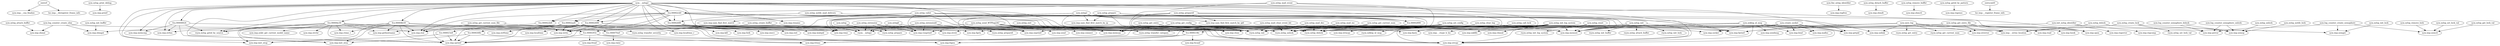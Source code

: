 digraph code {
  "0x000021c8" [label="entry0"];
  "0x000021c8" -> "0x00001e68";
  "0x00001e68" [label="sym.imp.__cxa_finalize"];
  "0x000021c8" -> "0x00001f28";
  "0x00001f28" [label="loc.imp.__deregister_frame_info"];
  "0x000067b4" [label="sym.zylog_print_debug"];
  "0x000067b4" -> "0x00001dc0";
  "0x00001dc0" [label="sym.imp.printf"];
  "0x00006b6c" [label="sym.zylog_attach_buffer"];
  "0x00006b6c" -> "0x00001e44";
  "0x00001e44" [label="sym.imp.shmat"];
  "0x000064cc" [label="sym.fini_zylog_identifier"];
  "0x000064cc" -> "0x0000215c";
  "0x0000215c" [label="sym.imp.regfree"];
  "0x00006840" [label="sym.zylog_send_WTPlog2AC"];
  "0x00006840" -> "0x00001e50";
  "0x00001e50" [label="sym.imp.memcpy"];
  "0x00006840" -> "0x00002024";
  "0x00002024" [label="sym.imp.memset"];
  "0x00006840" -> "0x00001e98";
  "0x00001e98" [label="sym.imp.socket"];
  "0x00006840" -> "0x00001eec";
  "0x00001eec" [label="sym.imp.fprintf"];
  "0x00006840" -> "0x00001d9c";
  "0x00001d9c" [label="sym.imp.strcpy"];
  "0x00006840" -> "0x00001dcc";
  "0x00001dcc" [label="sym.imp.connect"];
  "0x00006840" -> "0x000021a4";
  "0x000021a4" [label="sym.imp.close"];
  "0x00006840" -> "0x00001e8c";
  "0x00001e8c" [label="sym.imp.vsnprintf"];
  "0x00006840" -> "0x00001dfc";
  "0x00001dfc" [label="sym.imp.snprintf"];
  "0x00006840" -> "0x0000212c";
  "0x0000212c" [label="sym.imp.strlen"];
  "0x00006840" -> "0x00001ebc";
  "0x00001ebc" [label="sym.imp.send"];
  "0x000051d8" [label="sym.__zylog2"];
  "0x000051d8" -> "0x000020e4";
  "0x000020e4" [label="rsym.zylog_init"];
  "0x000051d8" -> "0x00002120";
  "0x00002120" [label="sym.imp.inet_ntop"];
  "0x000051d8" -> "0x00002084";
  "0x00002084" [label="sym.imp.sprintf"];
  "0x000051d8" -> "0x0000203c";
  "0x0000203c" [label="sym.imp.inet_ntoa"];
  "0x000051d8" -> "0x00001eec";
  "0x00001eec" [label="sym.imp.fprintf"];
  "0x000051d8" -> "0x000020f0";
  "0x000020f0" [label="rsym.zylog_dolock"];
  "0x000051d8" -> "0x00001e20";
  "0x00001e20" [label="sym.imp.getpid"];
  "0x000051d8" -> "0x0000200c";
  "0x0000200c" [label="sym.imp.fopen"];
  "0x000051d8" -> "0x00002144";
  "0x00002144" [label="rsym.zylog_unlock"];
  "0x000051d8" -> "0x00001e38";
  "0x00001e38" [label="sym.imp.fgets"];
  "0x000051d8" -> "0x00002030";
  "0x00002030" [label="sym.imp.fclose"];
  "0x000051d8" -> "0x00002cb0";
  "0x00002cb0" [label="fcn.00002cb0"];
  "0x000051d8" -> "0x0000212c";
  "0x0000212c" [label="sym.imp.strlen"];
  "0x000051d8" -> "0x00004924";
  "0x00004924" [label="fcn.00004924"];
  "0x000051d8" -> "0x0000206c";
  "0x0000206c" [label="rsym.zylog_getid_by_source"];
  "0x000051d8" -> "0x00001fac";
  "0x00001fac" [label="sym.imp.memcmp"];
  "0x000051d8" -> "0x00001e50";
  "0x00001e50" [label="sym.imp.memcpy"];
  "0x000051d8" -> "0x00002138";
  "0x00002138" [label="sym.imp.open"];
  "0x000051d8" -> "0x00002498";
  "0x00002498" [label="fcn.00002498"];
  "0x000051d8" -> "0x000022b8";
  "0x000022b8" [label="fcn.000022b8"];
  "0x000051d8" -> "0x00002ae8";
  "0x00002ae8" [label="fcn.00002ae8"];
  "0x000051d8" -> "0x000021a4";
  "0x000021a4" [label="sym.imp.close"];
  "0x000051d8" -> "0x00001ed4";
  "0x00001ed4" [label="sym.imp.rename"];
  "0x000051d8" -> "0x000020d8";
  "0x000020d8" [label="sym.imp.stat"];
  "0x000051d8" -> "0x000026f8";
  "0x000026f8" [label="fcn.000026f8"];
  "0x000051d8" -> "0x00004b18";
  "0x00004b18" [label="fcn.00004b18"];
  "0x000051d8" -> "0x00004e30";
  "0x00004e30" [label="fcn.00004e30"];
  "0x000051d8" -> "0x00001ee0";
  "0x00001ee0" [label="sym.imp.write"];
  "0x000046a4" [label="sym.zylog_mail_dec"];
  "0x000046a4" -> "0x000020e4";
  "0x000020e4" [label="rsym.zylog_init"];
  "0x000046a4" -> "0x000020f0";
  "0x000020f0" [label="rsym.zylog_dolock"];
  "0x000046a4" -> "0x00002144";
  "0x00002144" [label="rsym.zylog_unlock"];
  "0x00006528" [label="sym.zylog_get_entry_file"];
  "0x00006528" -> "0x00002138";
  "0x00002138" [label="sym.imp.open"];
  "0x00006528" -> "0x000020fc";
  "0x000020fc" [label="sym.imp.__errno_location"];
  "0x00006528" -> "0x00001de4";
  "0x00001de4" [label="sym.imp.strerror"];
  "0x00006528" -> "0x00001eec";
  "0x00001eec" [label="sym.imp.fprintf"];
  "0x00006528" -> "0x00001ea4";
  "0x00001ea4" [label="sym.imp.lseek"];
  "0x00006528" -> "0x00001f64";
  "0x00001f64" [label="sym.imp.read"];
  "0x00006528" -> "0x000021a4";
  "0x000021a4" [label="sym.imp.close"];
  "0x00006aa4" [label="sym.zylog_create_buffer"];
  "0x00006aa4" -> "0x00001f4c";
  "0x00001f4c" [label="sym.imp.shmget"];
  "0x00006aa4" -> "0x000020fc";
  "0x000020fc" [label="sym.imp.__errno_location"];
  "0x0000408c" [label="sym.zylog_clear_log"];
  "0x0000408c" -> "0x000020e4";
  "0x000020e4" [label="rsym.zylog_init"];
  "0x0000408c" -> "0x000020f0";
  "0x000020f0" [label="rsym.zylog_dolock"];
  "0x0000408c" -> "0x00002024";
  "0x00002024" [label="sym.imp.memset"];
  "0x0000408c" -> "0x00002144";
  "0x00002144" [label="rsym.zylog_unlock"];
  "0x00007000" [label="sym.log_counter_semaphore_dolock"];
  "0x00007000" -> "0x00002108";
  "0x00002108" [label="sym.imp.semop"];
  "0x00007000" -> "0x00001e5c";
  "0x00001e5c" [label="sym.imp.perror"];
  "0x00004488" [label="sym.zylog_mail_clear_event_bit"];
  "0x00004488" -> "0x000020e4";
  "0x000020e4" [label="rsym.zylog_init"];
  "0x00004488" -> "0x000020f0";
  "0x000020f0" [label="rsym.zylog_dolock"];
  "0x00004488" -> "0x00002144";
  "0x00002144" [label="rsym.zylog_unlock"];
  "0x00003868" [label="sym.zylog_get_config"];
  "0x00003868" -> "0x000020e4";
  "0x000020e4" [label="rsym.zylog_init"];
  "0x00003868" -> "0x000020f0";
  "0x000020f0" [label="rsym.zylog_dolock"];
  "0x00003868" -> "0x00001e50";
  "0x00001e50" [label="sym.imp.memcpy"];
  "0x00003868" -> "0x00002144";
  "0x00002144" [label="rsym.zylog_unlock"];
  "0x00006f3c" [label="sym.log_counter_create_semaphore"];
  "0x00006f3c" -> "0x00001e14";
  "0x00001e14" [label="sym.imp.semget"];
  "0x00006f3c" -> "0x00001e5c";
  "0x00001e5c" [label="sym.imp.perror"];
  "0x00006f3c" -> "0x00001e74";
  "0x00001e74" [label="sym.imp.semctl"];
  "0x00005d88" [label="sym.zylog_valist"];
  "0x00005d88" -> "0x000020e4";
  "0x000020e4" [label="rsym.zylog_init"];
  "0x00005d88" -> "0x00002890";
  "0x00002890" [label="fcn.00002890"];
  "0x00005d88" -> "0x00001e08";
  "0x00001e08" [label="sym.imp.uam_find_first_match"];
  "0x00005d88" -> "0x00002024";
  "0x00002024" [label="sym.imp.memset"];
  "0x00005d88" -> "0x00002054";
  "0x00002054" [label="sym.imp.time"];
  "0x00005d88" -> "0x00001e8c";
  "0x00001e8c" [label="sym.imp.vsnprintf"];
  "0x00005d88" -> "0x00001dfc";
  "0x00001dfc" [label="sym.imp.snprintf"];
  "0x00005d88" -> "0x00001df0";
  "0x00001df0" [label="rsym.__zylog2"];
  "0x00006010" [label="sym.zylog_extension"];
  "0x00006010" -> "0x00001f88";
  "0x00001f88" [label="rsym.zylog_prepare"];
  "0x00006010" -> "0x00001dfc";
  "0x00001dfc" [label="sym.imp.snprintf"];
  "0x00006010" -> "0x00001e8c";
  "0x00001e8c" [label="sym.imp.vsnprintf"];
  "0x00006010" -> "0x00001df0";
  "0x00001df0" [label="rsym.__zylog2"];
  "0x00002fa4" [label="sym.create_socket"];
  "0x00002fa4" -> "0x00001e98";
  "0x00001e98" [label="sym.imp.socket"];
  "0x00002fa4" -> "0x00002024";
  "0x00002024" [label="sym.imp.memset"];
  "0x00002fa4" -> "0x00001e20";
  "0x00001e20" [label="sym.imp.getpid"];
  "0x00002fa4" -> "0x00001f04";
  "0x00001f04" [label="sym.imp.bind"];
  "0x00002fa4" -> "0x00001e80";
  "0x00001e80" [label="sym.imp.malloc"];
  "0x00002fa4" -> "0x00001d9c";
  "0x00001d9c" [label="sym.imp.strcpy"];
  "0x00006674" [label="sym.save_log"];
  "0x00006674" -> "0x00001fa0";
  "0x00001fa0" [label="sym.imp.unlink"];
  "0x00006674" -> "0x00002138";
  "0x00002138" [label="sym.imp.open"];
  "0x00006674" -> "0x0000218c";
  "0x0000218c" [label="rsym.zylog_get_current_num"];
  "0x00006674" -> "0x000020fc";
  "0x000020fc" [label="sym.imp.__errno_location"];
  "0x00006674" -> "0x00001de4";
  "0x00001de4" [label="sym.imp.strerror"];
  "0x00006674" -> "0x00001eec";
  "0x00001eec" [label="sym.imp.fprintf"];
  "0x00006674" -> "0x00001f7c";
  "0x00001f7c" [label="rsym.zylog_get_entry"];
  "0x00006674" -> "0x00001ee0";
  "0x00001ee0" [label="sym.imp.write"];
  "0x00006674" -> "0x000021a4";
  "0x000021a4" [label="sym.imp.close"];
  "0x00006d34" [label="sym.zylog_create_lock"];
  "0x00006d34" -> "0x00001e14";
  "0x00001e14" [label="sym.imp.semget"];
  "0x00006d34" -> "0x000020fc";
  "0x000020fc" [label="sym.imp.__errno_location"];
  "0x00006d34" -> "0x00002000";
  "0x00002000" [label="rsym.zylog_set_lock_val"];
  "0x00005f98" [label="sym.zylog6"];
  "0x00005f98" -> "0x00002150";
  "0x00002150" [label="rsym.zylog_prepare6"];
  "0x00005f98" -> "0x00001e8c";
  "0x00001e8c" [label="sym.imp.vsnprintf"];
  "0x00005f98" -> "0x00001df0";
  "0x00001df0" [label="rsym.__zylog2"];
  "0x000030d8" [label="sym.zyklog_nl_msg"];
  "0x000030d8" -> "0x000020b4";
  "0x000020b4" [label="rsym.zylog_transfer_category"];
  "0x000030d8" -> "0x00002084";
  "0x00002084" [label="sym.imp.sprintf"];
  "0x000030d8" -> "0x00001e98";
  "0x00001e98" [label="sym.imp.socket"];
  "0x000030d8" -> "0x00002024";
  "0x00002024" [label="sym.imp.memset"];
  "0x000030d8" -> "0x00001e20";
  "0x00001e20" [label="sym.imp.getpid"];
  "0x000030d8" -> "0x00001f04";
  "0x00001f04" [label="sym.imp.bind"];
  "0x000030d8" -> "0x00001e80";
  "0x00001e80" [label="sym.imp.malloc"];
  "0x000030d8" -> "0x00001d9c";
  "0x00001d9c" [label="sym.imp.strcpy"];
  "0x000030d8" -> "0x00001f70";
  "0x00001f70" [label="sym.imp.sendmsg"];
  "0x00006b10" [label="sym.zylog_init_buffer"];
  "0x00006b10" -> "0x00001f4c";
  "0x00001f4c" [label="sym.imp.shmget"];
  "0x00006bbc" [label="sym.zylog_detach_buffer"];
  "0x00006bbc" -> "0x00001f34";
  "0x00001f34" [label="sym.imp.shmdt"];
  "0x00004750" [label="sym.zylog_mail_inc"];
  "0x00004750" -> "0x000020e4";
  "0x000020e4" [label="rsym.zylog_init"];
  "0x00004750" -> "0x000020f0";
  "0x000020f0" [label="rsym.zylog_dolock"];
  "0x00004750" -> "0x00002144";
  "0x00002144" [label="rsym.zylog_unlock"];
  "0x00003ebc" [label="sym.zylog_get_entry"];
  "0x00003ebc" -> "0x000020e4";
  "0x000020e4" [label="rsym.zylog_init"];
  "0x00003ebc" -> "0x000020f0";
  "0x000020f0" [label="rsym.zylog_dolock"];
  "0x00003ebc" -> "0x00001e50";
  "0x00001e50" [label="sym.imp.memcpy"];
  "0x00003ebc" -> "0x00002144";
  "0x00002144" [label="rsym.zylog_unlock"];
  "0x00006ef8" [label="sym.zylog_remove_lock"];
  "0x00006ef8" -> "0x00001e74";
  "0x00001e74" [label="sym.imp.semctl"];
  "0x00004180" [label="sym.zylog_prepare"];
  "0x00004180" -> "0x000020e4";
  "0x000020e4" [label="rsym.zylog_init"];
  "0x00004180" -> "0x00002890";
  "0x00002890" [label="fcn.00002890"];
  "0x00004180" -> "0x00002060";
  "0x00002060" [label="sym.imp.uam_find_first_match_by_ip"];
  "0x00004180" -> "0x00002024";
  "0x00002024" [label="sym.imp.memset"];
  "0x00004180" -> "0x00002054";
  "0x00002054" [label="sym.imp.time"];
  "0x00004180" -> "0x00001dfc";
  "0x00001dfc" [label="sym.imp.snprintf"];
  "0x0000333c" [label="sym.zylog_call_lock"];
  "0x0000333c" -> "0x000020f0";
  "0x000020f0" [label="rsym.zylog_dolock"];
  "0x00006c04" [label="sym.zylog_remove_buffer"];
  "0x00006c04" -> "0x00001dd8";
  "0x00001dd8" [label="sym.imp.shmctl"];
  "0x00006c54" [label="sym.zylog_init_lock"];
  "0x00006c54" -> "0x00001e14";
  "0x00001e14" [label="sym.imp.semget"];
  "0x000037d8" [label="sym.zylog_reset"];
  "0x000037d8" -> "0x000020e4";
  "0x000020e4" [label="rsym.zylog_init"];
  "0x000037d8" -> "0x000020f0";
  "0x000020f0" [label="rsym.zylog_dolock"];
  "0x000037d8" -> "0x00002024";
  "0x00002024" [label="sym.imp.memset"];
  "0x000037d8" -> "0x000021b0";
  "0x000021b0" [label="rsym.zylog_init_log_system"];
  "0x000037d8" -> "0x00002144";
  "0x00002144" [label="rsym.zylog_unlock"];
  "0x00006cf0" [label="sym.zylog_set_lock_val"];
  "0x00006cf0" -> "0x00001e74";
  "0x00001e74" [label="sym.imp.semctl"];
  "0x000039f4" [label="sym.zylog_set_config"];
  "0x000039f4" -> "0x000020e4";
  "0x000020e4" [label="rsym.zylog_init"];
  "0x000039f4" -> "0x000020f0";
  "0x000020f0" [label="rsym.zylog_dolock"];
  "0x000039f4" -> "0x00001f10";
  "0x00001f10" [label="rsym.zyklog_nl_msg"];
  "0x000039f4" -> "0x00001d9c";
  "0x00001d9c" [label="sym.imp.strcpy"];
  "0x000039f4" -> "0x00001f94";
  "0x00001f94" [label="sym.imp.strncpy"];
  "0x000039f4" -> "0x00001e50";
  "0x00001e50" [label="sym.imp.memcpy"];
  "0x000039f4" -> "0x00002144";
  "0x00002144" [label="rsym.zylog_unlock"];
  "0x000060f0" [label="sym.zylog_extension6"];
  "0x000060f0" -> "0x00002150";
  "0x00002150" [label="rsym.zylog_prepare6"];
  "0x000060f0" -> "0x00001dfc";
  "0x00001dfc" [label="sym.imp.snprintf"];
  "0x000060f0" -> "0x00001e8c";
  "0x00001e8c" [label="sym.imp.vsnprintf"];
  "0x000060f0" -> "0x00001df0";
  "0x00001df0" [label="rsym.__zylog2"];
  "0x00006ea4" [label="sym.zylog_notify_lock"];
  "0x00006ea4" -> "0x00002108";
  "0x00002108" [label="sym.imp.semop"];
  "0x000047fc" [label="sym.zylog_exit"];
  "0x000047fc" -> "0x000021a4";
  "0x000021a4" [label="sym.imp.close"];
  "0x00006f8c" [label="sym.log_counter_create_shm"];
  "0x00006f8c" -> "0x00001f4c";
  "0x00001f4c" [label="sym.imp.shmget"];
  "0x00006f8c" -> "0x00001e5c";
  "0x00001e5c" [label="sym.imp.perror"];
  "0x00006f8c" -> "0x00001e44";
  "0x00001e44" [label="sym.imp.shmat"];
  "0x00006300" [label="sym.zylog_getid_by_pattern"];
  "0x00006300" -> "0x00002048";
  "0x00002048" [label="sym.imp.regexec"];
  "0x00006cac" [label="sym.zylog_get_lock_val"];
  "0x00006cac" -> "0x00001e74";
  "0x00001e74" [label="sym.imp.semctl"];
  "0x000045b8" [label="sym.zylog_mail_event"];
  "0x000045b8" -> "0x000020e4";
  "0x000020e4" [label="rsym.zylog_init"];
  "0x000045b8" -> "0x000020f0";
  "0x000020f0" [label="rsym.zylog_dolock"];
  "0x000045b8" -> "0x00002cb0";
  "0x00002cb0" [label="fcn.00002cb0"];
  "0x000045b8" -> "0x00002144";
  "0x00002144" [label="rsym.zylog_unlock"];
  "0x000061d0" [label="sym.zylog2"];
  "0x000061d0" -> "0x000020e4";
  "0x000020e4" [label="rsym.zylog_init"];
  "0x000061d0" -> "0x00002890";
  "0x00002890" [label="fcn.00002890"];
  "0x000061d0" -> "0x00002168";
  "0x00002168" [label="sym.imp.uam_find_first_match_by_ip6"];
  "0x000061d0" -> "0x00002060";
  "0x00002060" [label="sym.imp.uam_find_first_match_by_ip"];
  "0x000061d0" -> "0x00001d9c";
  "0x00001d9c" [label="sym.imp.strcpy"];
  "0x000061d0" -> "0x00002054";
  "0x00002054" [label="sym.imp.time"];
  "0x000061d0" -> "0x00001df0";
  "0x00001df0" [label="rsym.__zylog2"];
  "0x000065f8" [label="sym.zylog_get_current_num_file"];
  "0x000065f8" -> "0x000020d8";
  "0x000020d8" [label="sym.imp.stat"];
  "0x000065f8" -> "0x000070a0";
  "0x000070a0" [label="fcn.000070a0"];
  "0x000070a0" [label="fcn.000070a0"];
  "0x000070a0" -> "0x000021bc";
  "0x000021bc" [label="sym.imp.raise"];
  "0x0000464c" [label="sym.zylog_notify_mail_delivery"];
  "0x0000464c" -> "0x000020e4";
  "0x000020e4" [label="rsym.zylog_init"];
  "0x0000464c" -> "0x000026f8";
  "0x000026f8" [label="fcn.000026f8"];
  "0x00007050" [label="sym.log_counter_semaphore_unlock"];
  "0x00007050" -> "0x00002108";
  "0x00002108" [label="sym.imp.semop"];
  "0x00007050" -> "0x00001e5c";
  "0x00001e5c" [label="sym.imp.perror"];
  "0x00006414" [label="sym.init_zylog_identifier"];
  "0x00006414" -> "0x00001ff4";
  "0x00001ff4" [label="sym.imp.regcomp"];
  "0x00006414" -> "0x00002090";
  "0x00002090" [label="sym.imp.regerror"];
  "0x00006414" -> "0x00001eec";
  "0x00001eec" [label="sym.imp.fprintf"];
  "0x0000369c" [label="sym.zylog_init"];
  "0x0000369c" -> "0x00001fdc";
  "0x00001fdc" [label="rsym.zylog_init_lock"];
  "0x0000369c" -> "0x00001f40";
  "0x00001f40" [label="rsym.zylog_init_buffer"];
  "0x0000369c" -> "0x00001da8";
  "0x00001da8" [label="rsym.zylog_attach_buffer"];
  "0x0000369c" -> "0x0000293c";
  "0x0000293c" [label="fcn.0000293c"];
  "0x0000369c" -> "0x0000238c";
  "0x0000238c" [label="fcn.0000238c"];
  "0x0000369c" -> "0x00002180";
  "0x00002180" [label="sym.imp.fputs"];
  "0x0000369c" -> "0x00002024";
  "0x00002024" [label="sym.imp.memset"];
  "0x0000369c" -> "0x00001d9c";
  "0x00001d9c" [label="sym.imp.strcpy"];
  "0x0000293c" [label="fcn.0000293c"];
  "0x0000293c" -> "0x0000200c";
  "0x0000200c" [label="sym.imp.fopen"];
  "0x0000293c" -> "0x00001fd0";
  "0x00001fd0" [label="sym.imp.fread"];
  "0x0000293c" -> "0x00002030";
  "0x00002030" [label="sym.imp.fclose"];
  "0x0000293c" -> "0x00002084";
  "0x00002084" [label="sym.imp.sprintf"];
  "0x0000238c" [label="fcn.0000238c"];
  "0x0000238c" -> "0x0000200c";
  "0x0000200c" [label="sym.imp.fopen"];
  "0x0000238c" -> "0x00001e2c";
  "0x00001e2c" [label="sym.imp.fscanf"];
  "0x0000238c" -> "0x00002030";
  "0x00002030" [label="sym.imp.fclose"];
  "0x00006db8" [label="sym.zylog_dolock"];
  "0x00006db8" -> "0x00002108";
  "0x00002108" [label="sym.imp.semop"];
  "0x00006db8" -> "0x000020fc";
  "0x000020fc" [label="sym.imp.__errno_location"];
  "0x00005f20" [label="sym.zylog"];
  "0x00005f20" -> "0x00001f88";
  "0x00001f88" [label="rsym.zylog_prepare"];
  "0x00005f20" -> "0x00001e8c";
  "0x00001e8c" [label="sym.imp.vsnprintf"];
  "0x00005f20" -> "0x00001df0";
  "0x00001df0" [label="rsym.__zylog2"];
  "0x00006e50" [label="sym.zylog_unlock"];
  "0x00006e50" -> "0x00002108";
  "0x00002108" [label="sym.imp.semop"];
  "0x000042dc" [label="sym.zylog_prepare6"];
  "0x000042dc" -> "0x000020e4";
  "0x000020e4" [label="rsym.zylog_init"];
  "0x000042dc" -> "0x00002890";
  "0x00002890" [label="fcn.00002890"];
  "0x000042dc" -> "0x00002168";
  "0x00002168" [label="sym.imp.uam_find_first_match_by_ip6"];
  "0x000042dc" -> "0x00002024";
  "0x00002024" [label="sym.imp.memset"];
  "0x000042dc" -> "0x00002054";
  "0x00002054" [label="sym.imp.time"];
  "0x000042dc" -> "0x00001dfc";
  "0x00001dfc" [label="sym.imp.snprintf"];
  "0x00003fd8" [label="sym.zylog_get_current_num"];
  "0x00003fd8" -> "0x000020e4";
  "0x000020e4" [label="rsym.zylog_init"];
  "0x00003fd8" -> "0x000020f0";
  "0x000020f0" [label="rsym.zylog_dolock"];
  "0x00003fd8" -> "0x00002144";
  "0x00002144" [label="rsym.zylog_unlock"];
  "0x0000338c" [label="sym.zylog_init_log_system"];
  "0x0000338c" -> "0x0000200c";
  "0x0000200c" [label="sym.imp.fopen"];
  "0x0000338c" -> "0x00002180";
  "0x00002180" [label="sym.imp.fputs"];
  "0x0000338c" -> "0x00001f58";
  "0x00001f58" [label="sym.imp.strstr"];
  "0x0000338c" -> "0x000020a8";
  "0x000020a8" [label="sym.imp.__ctype_b_loc"];
  "0x0000338c" -> "0x00001dfc";
  "0x00001dfc" [label="sym.imp.snprintf"];
  "0x0000338c" -> "0x00001e38";
  "0x00001e38" [label="sym.imp.fgets"];
  "0x0000338c" -> "0x00002030";
  "0x00002030" [label="sym.imp.fclose"];
  "0x0000338c" -> "0x00001e50";
  "0x00001e50" [label="sym.imp.memcpy"];
  "0x0000338c" -> "0x00002024";
  "0x00002024" [label="sym.imp.memset"];
  "0x0000338c" -> "0x00001d9c";
  "0x00001d9c" [label="sym.imp.strcpy"];
  "0x0000338c" -> "0x00001f1c";
  "0x00001f1c" [label="sym.imp.mkfifo"];
  "0x0000338c" -> "0x00001ec8";
  "0x00001ec8" [label="sym.imp.chmod"];
  "0x00002244" [label="entry.init0"];
  "0x00002244" -> "0x00002198";
  "0x00002198" [label="loc.imp.__register_frame_info"];
  "0x000023e8" [label="fcn.000023e8"];
  "0x000023e8" -> "0x00002120";
  "0x00002120" [label="sym.imp.inet_ntop"];
  "0x000023e8" -> "0x00002084";
  "0x00002084" [label="sym.imp.sprintf"];
  "0x0000268c" [label="fcn.0000268c"];
  "0x0000268c" -> "0x0000203c";
  "0x0000203c" [label="sym.imp.inet_ntoa"];
  "0x0000268c" -> "0x00002084";
  "0x00002084" [label="sym.imp.sprintf"];
  "0x0000268c" -> "0x00001d9c";
  "0x00001d9c" [label="sym.imp.strcpy"];
  "0x00002498" [label="fcn.00002498"];
  "0x00002498" -> "0x00002078";
  "0x00002078" [label="sym.imp.gethostname"];
  "0x00002498" -> "0x00002054";
  "0x00002054" [label="sym.imp.time"];
  "0x00002498" -> "0x00002018";
  "0x00002018" [label="sym.imp.localtime"];
  "0x00002498" -> "0x000020cc";
  "0x000020cc" [label="sym.imp.strftime"];
  "0x00002498" -> "0x00001f58";
  "0x00001f58" [label="sym.imp.strstr"];
  "0x00002498" -> "0x00002084";
  "0x00002084" [label="sym.imp.sprintf"];
  "0x00002498" -> "0x00001ee0";
  "0x00001ee0" [label="sym.imp.write"];
  "0x000022b8" [label="fcn.000022b8"];
  "0x000022b8" -> "0x00002084";
  "0x00002084" [label="sym.imp.sprintf"];
  "0x000022b8" -> "0x00001ee0";
  "0x00001ee0" [label="sym.imp.write"];
  "0x00002ae8" [label="fcn.00002ae8"];
  "0x00002ae8" -> "0x000020d8";
  "0x000020d8" [label="sym.imp.stat"];
  "0x00002ae8" -> "0x000020c0";
  "0x000020c0" [label="sym.imp.localtime_r"];
  "0x00002ae8" -> "0x000020cc";
  "0x000020cc" [label="sym.imp.strftime"];
  "0x00002ae8" -> "0x000023e8";
  "0x000023e8" [label="fcn.000023e8"];
  "0x00002ae8" -> "0x0000268c";
  "0x0000268c" [label="fcn.0000268c"];
  "0x00002ae8" -> "0x00001eb0";
  "0x00001eb0" [label="rsym.zylog_transfer_severity"];
  "0x00002ae8" -> "0x000020b4";
  "0x000020b4" [label="rsym.zylog_transfer_category"];
  "0x00002ae8" -> "0x00002084";
  "0x00002084" [label="sym.imp.sprintf"];
  "0x00002ae8" -> "0x00001ee0";
  "0x00001ee0" [label="sym.imp.write"];
  "0x000026f8" [label="fcn.000026f8"];
  "0x000026f8" -> "0x0000238c";
  "0x0000238c" [label="fcn.0000238c"];
  "0x000026f8" -> "0x00001ef8";
  "0x00001ef8" [label="sym.imp.kill"];
  "0x000026f8" -> "0x000020fc";
  "0x000020fc" [label="sym.imp.__errno_location"];
  "0x000026f8" -> "0x00002180";
  "0x00002180" [label="sym.imp.fputs"];
  "0x000026f8" -> "0x00001fb8";
  "0x00001fb8" [label="sym.imp.fork"];
  "0x000026f8" -> "0x00001fc4";
  "0x00001fc4" [label="sym.imp.execv"];
  "0x000026f8" -> "0x00002114";
  "0x00002114" [label="sym.imp.exit"];
  "0x000026f8" -> "0x00001db4";
  "0x00001db4" [label="sym.imp.waitpid"];
  "0x000026f8" -> "0x00001eec";
  "0x00001eec" [label="sym.imp.fprintf"];
  "0x00002890" [label="fcn.00002890"];
  "0x00002890" -> "0x000020f0";
  "0x000020f0" [label="rsym.zylog_dolock"];
  "0x00002890" -> "0x00002144";
  "0x00002144" [label="rsym.zylog_unlock"];
  "0x00002cb0" [label="fcn.00002cb0"];
  "0x00002cb0" -> "0x00002084";
  "0x00002084" [label="sym.imp.sprintf"];
  "0x00002cb0" -> "0x00002138";
  "0x00002138" [label="sym.imp.open"];
  "0x00002cb0" -> "0x00001eec";
  "0x00001eec" [label="sym.imp.fprintf"];
  "0x00002cb0" -> "0x00002498";
  "0x00002498" [label="fcn.00002498"];
  "0x00002cb0" -> "0x000022b8";
  "0x000022b8" [label="fcn.000022b8"];
  "0x00002cb0" -> "0x00002ae8";
  "0x00002ae8" [label="fcn.00002ae8"];
  "0x00002cb0" -> "0x00001ee0";
  "0x00001ee0" [label="sym.imp.write"];
  "0x00002cb0" -> "0x000021a4";
  "0x000021a4" [label="sym.imp.close"];
  "0x00002cb0" -> "0x00001fa0";
  "0x00001fa0" [label="sym.imp.unlink"];
  "0x00002cb0" -> "0x00001ed4";
  "0x00001ed4" [label="sym.imp.rename"];
  "0x00002cb0" -> "0x000020d8";
  "0x000020d8" [label="sym.imp.stat"];
  "0x00002cb0" -> "0x000026f8";
  "0x000026f8" [label="fcn.000026f8"];
  "0x00004924" [label="fcn.00004924"];
  "0x00004924" -> "0x0000212c";
  "0x0000212c" [label="sym.imp.strlen"];
  "0x00004924" -> "0x0000206c";
  "0x0000206c" [label="rsym.zylog_getid_by_source"];
  "0x00004924" -> "0x00002084";
  "0x00002084" [label="sym.imp.sprintf"];
  "0x00004924" -> "0x00001fac";
  "0x00001fac" [label="sym.imp.memcmp"];
  "0x00004924" -> "0x00001e50";
  "0x00001e50" [label="sym.imp.memcpy"];
  "0x00004b18" [label="fcn.00004b18"];
  "0x00004b18" -> "0x000020d8";
  "0x000020d8" [label="sym.imp.stat"];
  "0x00004b18" -> "0x00002078";
  "0x00002078" [label="sym.imp.gethostname"];
  "0x00004b18" -> "0x0000209c";
  "0x0000209c" [label="sym.imp.ctime_r"];
  "0x00004b18" -> "0x0000206c";
  "0x0000206c" [label="rsym.zylog_getid_by_source"];
  "0x00004b18" -> "0x00002120";
  "0x00002120" [label="sym.imp.inet_ntop"];
  "0x00004b18" -> "0x0000203c";
  "0x0000203c" [label="sym.imp.inet_ntoa"];
  "0x00004b18" -> "0x00001d9c";
  "0x00001d9c" [label="sym.imp.strcpy"];
  "0x00004b18" -> "0x0000293c";
  "0x0000293c" [label="fcn.0000293c"];
  "0x00004b18" -> "0x00002084";
  "0x00002084" [label="sym.imp.sprintf"];
  "0x00004e30" [label="fcn.00004e30"];
  "0x00004e30" -> "0x000020d8";
  "0x000020d8" [label="sym.imp.stat"];
  "0x00004e30" -> "0x00002078";
  "0x00002078" [label="sym.imp.gethostname"];
  "0x00004e30" -> "0x0000209c";
  "0x0000209c" [label="sym.imp.ctime_r"];
  "0x00004e30" -> "0x0000206c";
  "0x0000206c" [label="rsym.zylog_getid_by_source"];
  "0x00004e30" -> "0x00002120";
  "0x00002120" [label="sym.imp.inet_ntop"];
  "0x00004e30" -> "0x0000203c";
  "0x0000203c" [label="sym.imp.inet_ntoa"];
  "0x00004e30" -> "0x00001d9c";
  "0x00001d9c" [label="sym.imp.strcpy"];
  "0x00004e30" -> "0x0000293c";
  "0x0000293c" [label="fcn.0000293c"];
  "0x00004e30" -> "0x00001fe8";
  "0x00001fe8" [label="sym.imp.zykit_get_current_model_name"];
  "0x00004e30" -> "0x00002084";
  "0x00002084" [label="sym.imp.sprintf"];
  "0x00004e30" -> "0x00002174";
  "0x00002174" [label="sym.imp.strchr"];
}